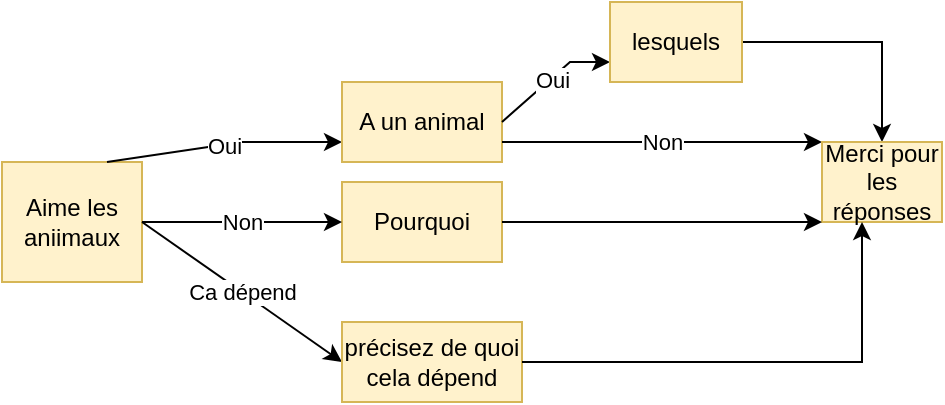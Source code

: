 <mxfile version="15.8.6" type="github">
  <diagram id="I-NCy0PG5DauE_sharzr" name="Page-1">
    <mxGraphModel dx="1102" dy="572" grid="0" gridSize="10" guides="1" tooltips="1" connect="1" arrows="1" fold="1" page="1" pageScale="1" pageWidth="827" pageHeight="1169" math="0" shadow="0">
      <root>
        <mxCell id="0" />
        <mxCell id="1" parent="0" />
        <mxCell id="eswR9zBrN3_QtaecH8xR-2" value="Aime les aniimaux" style="text;html=1;strokeColor=#d6b656;fillColor=#fff2cc;align=center;verticalAlign=middle;whiteSpace=wrap;rounded=0;" vertex="1" parent="1">
          <mxGeometry x="80" y="190" width="70" height="60" as="geometry" />
        </mxCell>
        <mxCell id="eswR9zBrN3_QtaecH8xR-6" value="Pourquoi" style="text;html=1;strokeColor=#d6b656;fillColor=#fff2cc;align=center;verticalAlign=middle;whiteSpace=wrap;rounded=0;" vertex="1" parent="1">
          <mxGeometry x="250" y="200" width="80" height="40" as="geometry" />
        </mxCell>
        <mxCell id="eswR9zBrN3_QtaecH8xR-9" value="" style="endArrow=classic;html=1;rounded=0;" edge="1" parent="1" source="eswR9zBrN3_QtaecH8xR-2" target="eswR9zBrN3_QtaecH8xR-6">
          <mxGeometry relative="1" as="geometry">
            <mxPoint x="130" y="214.5" as="sourcePoint" />
            <mxPoint x="230" y="214.5" as="targetPoint" />
          </mxGeometry>
        </mxCell>
        <mxCell id="eswR9zBrN3_QtaecH8xR-10" value="Non" style="edgeLabel;resizable=0;html=1;align=center;verticalAlign=middle;" connectable="0" vertex="1" parent="eswR9zBrN3_QtaecH8xR-9">
          <mxGeometry relative="1" as="geometry" />
        </mxCell>
        <mxCell id="eswR9zBrN3_QtaecH8xR-11" value="" style="endArrow=classic;html=1;rounded=0;exitX=0.75;exitY=0;exitDx=0;exitDy=0;entryX=0;entryY=0.5;entryDx=0;entryDy=0;" edge="1" parent="1" target="eswR9zBrN3_QtaecH8xR-14">
          <mxGeometry relative="1" as="geometry">
            <mxPoint x="150" y="220" as="sourcePoint" />
            <mxPoint x="240" y="220" as="targetPoint" />
          </mxGeometry>
        </mxCell>
        <mxCell id="eswR9zBrN3_QtaecH8xR-12" value="Ca dépend" style="edgeLabel;resizable=0;html=1;align=center;verticalAlign=middle;" connectable="0" vertex="1" parent="eswR9zBrN3_QtaecH8xR-11">
          <mxGeometry relative="1" as="geometry" />
        </mxCell>
        <mxCell id="eswR9zBrN3_QtaecH8xR-14" value="précisez de quoi cela dépend" style="text;html=1;strokeColor=#d6b656;fillColor=#fff2cc;align=center;verticalAlign=middle;whiteSpace=wrap;rounded=0;" vertex="1" parent="1">
          <mxGeometry x="250" y="270" width="90" height="40" as="geometry" />
        </mxCell>
        <mxCell id="eswR9zBrN3_QtaecH8xR-16" value="" style="endArrow=classic;html=1;rounded=0;exitX=0.75;exitY=0;exitDx=0;exitDy=0;entryX=0;entryY=0.75;entryDx=0;entryDy=0;" edge="1" parent="1" source="eswR9zBrN3_QtaecH8xR-2" target="eswR9zBrN3_QtaecH8xR-18">
          <mxGeometry relative="1" as="geometry">
            <mxPoint x="160" y="225" as="sourcePoint" />
            <mxPoint x="270" y="170" as="targetPoint" />
            <Array as="points">
              <mxPoint x="200" y="180" />
            </Array>
          </mxGeometry>
        </mxCell>
        <mxCell id="eswR9zBrN3_QtaecH8xR-17" value="Oui" style="edgeLabel;resizable=0;html=1;align=center;verticalAlign=middle;" connectable="0" vertex="1" parent="eswR9zBrN3_QtaecH8xR-16">
          <mxGeometry relative="1" as="geometry" />
        </mxCell>
        <mxCell id="eswR9zBrN3_QtaecH8xR-18" value="A un animal" style="text;html=1;strokeColor=#d6b656;fillColor=#fff2cc;align=center;verticalAlign=middle;whiteSpace=wrap;rounded=0;" vertex="1" parent="1">
          <mxGeometry x="250" y="150" width="80" height="40" as="geometry" />
        </mxCell>
        <mxCell id="eswR9zBrN3_QtaecH8xR-21" value="" style="endArrow=classic;html=1;rounded=0;exitX=1;exitY=0.5;exitDx=0;exitDy=0;entryX=0;entryY=0.75;entryDx=0;entryDy=0;" edge="1" parent="1" source="eswR9zBrN3_QtaecH8xR-18" target="eswR9zBrN3_QtaecH8xR-27">
          <mxGeometry relative="1" as="geometry">
            <mxPoint x="299" y="160" as="sourcePoint" />
            <mxPoint x="410" y="130" as="targetPoint" />
            <Array as="points">
              <mxPoint x="364" y="140" />
            </Array>
          </mxGeometry>
        </mxCell>
        <mxCell id="eswR9zBrN3_QtaecH8xR-22" value="Oui" style="edgeLabel;resizable=0;html=1;align=center;verticalAlign=middle;" connectable="0" vertex="1" parent="eswR9zBrN3_QtaecH8xR-21">
          <mxGeometry relative="1" as="geometry" />
        </mxCell>
        <mxCell id="eswR9zBrN3_QtaecH8xR-23" value="" style="endArrow=classic;html=1;rounded=0;entryX=0;entryY=0;entryDx=0;entryDy=0;" edge="1" parent="1" target="eswR9zBrN3_QtaecH8xR-28">
          <mxGeometry relative="1" as="geometry">
            <mxPoint x="330" y="180" as="sourcePoint" />
            <mxPoint x="540" y="170" as="targetPoint" />
          </mxGeometry>
        </mxCell>
        <mxCell id="eswR9zBrN3_QtaecH8xR-24" value="Non" style="edgeLabel;resizable=0;html=1;align=center;verticalAlign=middle;" connectable="0" vertex="1" parent="eswR9zBrN3_QtaecH8xR-23">
          <mxGeometry relative="1" as="geometry" />
        </mxCell>
        <mxCell id="eswR9zBrN3_QtaecH8xR-34" style="edgeStyle=orthogonalEdgeStyle;rounded=0;orthogonalLoop=1;jettySize=auto;html=1;" edge="1" parent="1" source="eswR9zBrN3_QtaecH8xR-27" target="eswR9zBrN3_QtaecH8xR-28">
          <mxGeometry relative="1" as="geometry" />
        </mxCell>
        <mxCell id="eswR9zBrN3_QtaecH8xR-27" value="lesquels" style="text;html=1;strokeColor=#d6b656;fillColor=#fff2cc;align=center;verticalAlign=middle;whiteSpace=wrap;rounded=0;" vertex="1" parent="1">
          <mxGeometry x="384" y="110" width="66" height="40" as="geometry" />
        </mxCell>
        <mxCell id="eswR9zBrN3_QtaecH8xR-28" value="Merci pour les réponses" style="text;html=1;strokeColor=#d6b656;fillColor=#fff2cc;align=center;verticalAlign=middle;whiteSpace=wrap;rounded=0;" vertex="1" parent="1">
          <mxGeometry x="490" y="180" width="60" height="40" as="geometry" />
        </mxCell>
        <mxCell id="eswR9zBrN3_QtaecH8xR-31" value="" style="edgeStyle=elbowEdgeStyle;elbow=horizontal;endArrow=classic;html=1;rounded=0;" edge="1" parent="1" source="eswR9zBrN3_QtaecH8xR-14" target="eswR9zBrN3_QtaecH8xR-28">
          <mxGeometry width="50" height="50" relative="1" as="geometry">
            <mxPoint x="320" y="360" as="sourcePoint" />
            <mxPoint x="370" y="310" as="targetPoint" />
            <Array as="points">
              <mxPoint x="510" y="210" />
            </Array>
          </mxGeometry>
        </mxCell>
        <mxCell id="eswR9zBrN3_QtaecH8xR-32" value="" style="edgeStyle=elbowEdgeStyle;elbow=horizontal;endArrow=classic;html=1;rounded=0;exitX=1;exitY=0.5;exitDx=0;exitDy=0;entryX=0;entryY=1;entryDx=0;entryDy=0;" edge="1" parent="1" source="eswR9zBrN3_QtaecH8xR-6" target="eswR9zBrN3_QtaecH8xR-28">
          <mxGeometry width="50" height="50" relative="1" as="geometry">
            <mxPoint x="320" y="295" as="sourcePoint" />
            <mxPoint x="500" y="215" as="targetPoint" />
            <Array as="points">
              <mxPoint x="470" y="215" />
              <mxPoint x="440" y="200" />
              <mxPoint x="520" y="220" />
            </Array>
          </mxGeometry>
        </mxCell>
      </root>
    </mxGraphModel>
  </diagram>
</mxfile>
